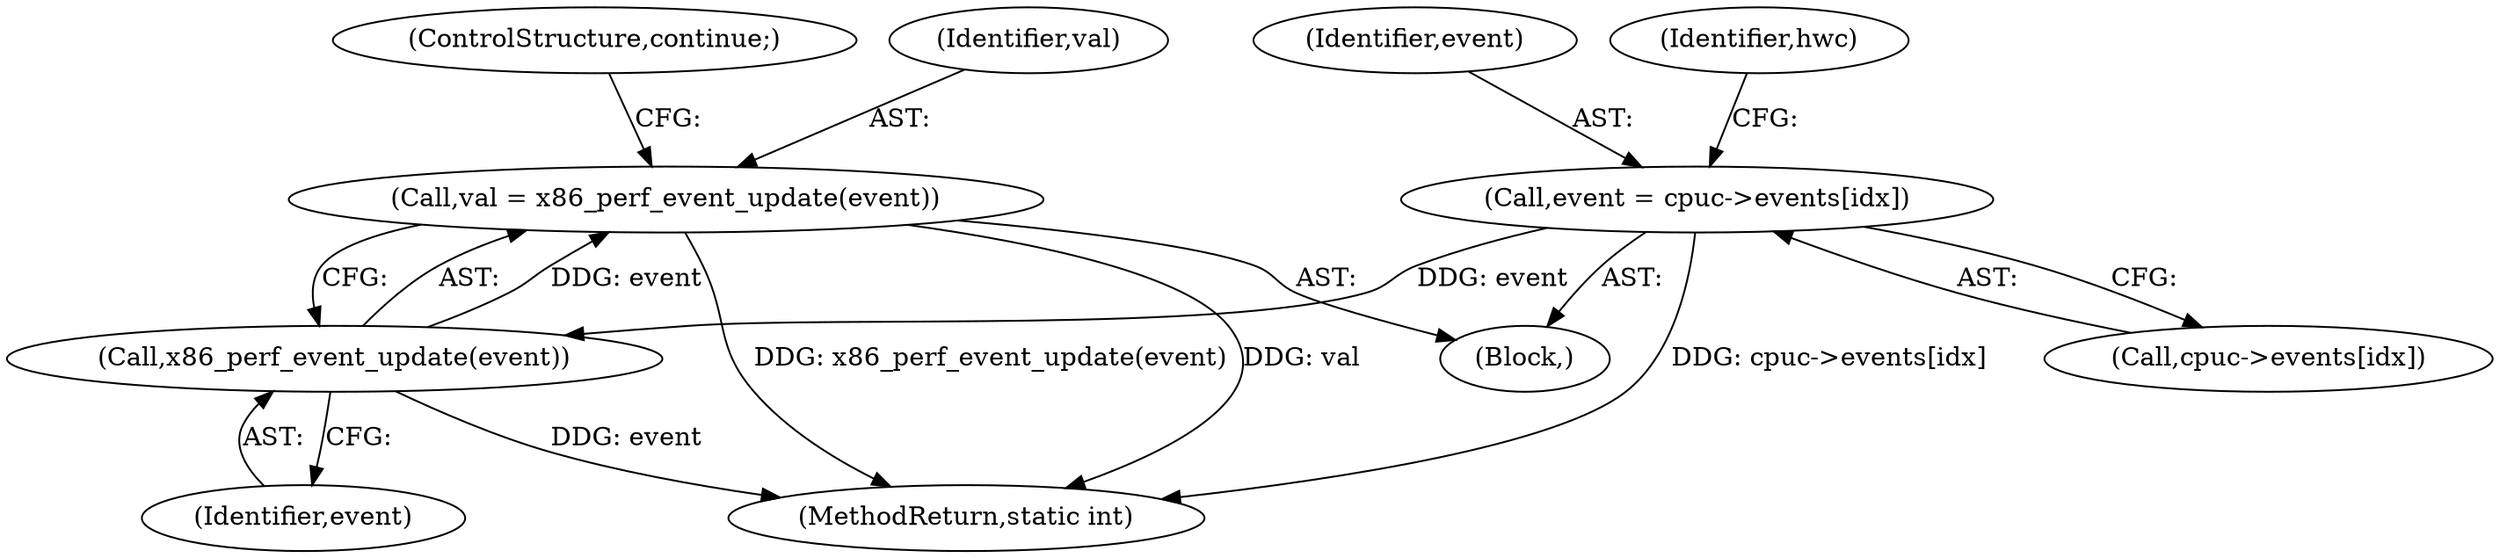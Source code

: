 digraph "0_linux_a8b0ca17b80e92faab46ee7179ba9e99ccb61233_49@API" {
"1000179" [label="(Call,val = x86_perf_event_update(event))"];
"1000181" [label="(Call,x86_perf_event_update(event))"];
"1000156" [label="(Call,event = cpuc->events[idx])"];
"1000158" [label="(Call,cpuc->events[idx])"];
"1000183" [label="(ControlStructure,continue;)"];
"1000157" [label="(Identifier,event)"];
"1000164" [label="(Identifier,hwc)"];
"1000180" [label="(Identifier,val)"];
"1000137" [label="(Block,)"];
"1000182" [label="(Identifier,event)"];
"1000179" [label="(Call,val = x86_perf_event_update(event))"];
"1000219" [label="(MethodReturn,static int)"];
"1000156" [label="(Call,event = cpuc->events[idx])"];
"1000181" [label="(Call,x86_perf_event_update(event))"];
"1000179" -> "1000137"  [label="AST: "];
"1000179" -> "1000181"  [label="CFG: "];
"1000180" -> "1000179"  [label="AST: "];
"1000181" -> "1000179"  [label="AST: "];
"1000183" -> "1000179"  [label="CFG: "];
"1000179" -> "1000219"  [label="DDG: x86_perf_event_update(event)"];
"1000179" -> "1000219"  [label="DDG: val"];
"1000181" -> "1000179"  [label="DDG: event"];
"1000181" -> "1000182"  [label="CFG: "];
"1000182" -> "1000181"  [label="AST: "];
"1000181" -> "1000219"  [label="DDG: event"];
"1000156" -> "1000181"  [label="DDG: event"];
"1000156" -> "1000137"  [label="AST: "];
"1000156" -> "1000158"  [label="CFG: "];
"1000157" -> "1000156"  [label="AST: "];
"1000158" -> "1000156"  [label="AST: "];
"1000164" -> "1000156"  [label="CFG: "];
"1000156" -> "1000219"  [label="DDG: cpuc->events[idx]"];
}

